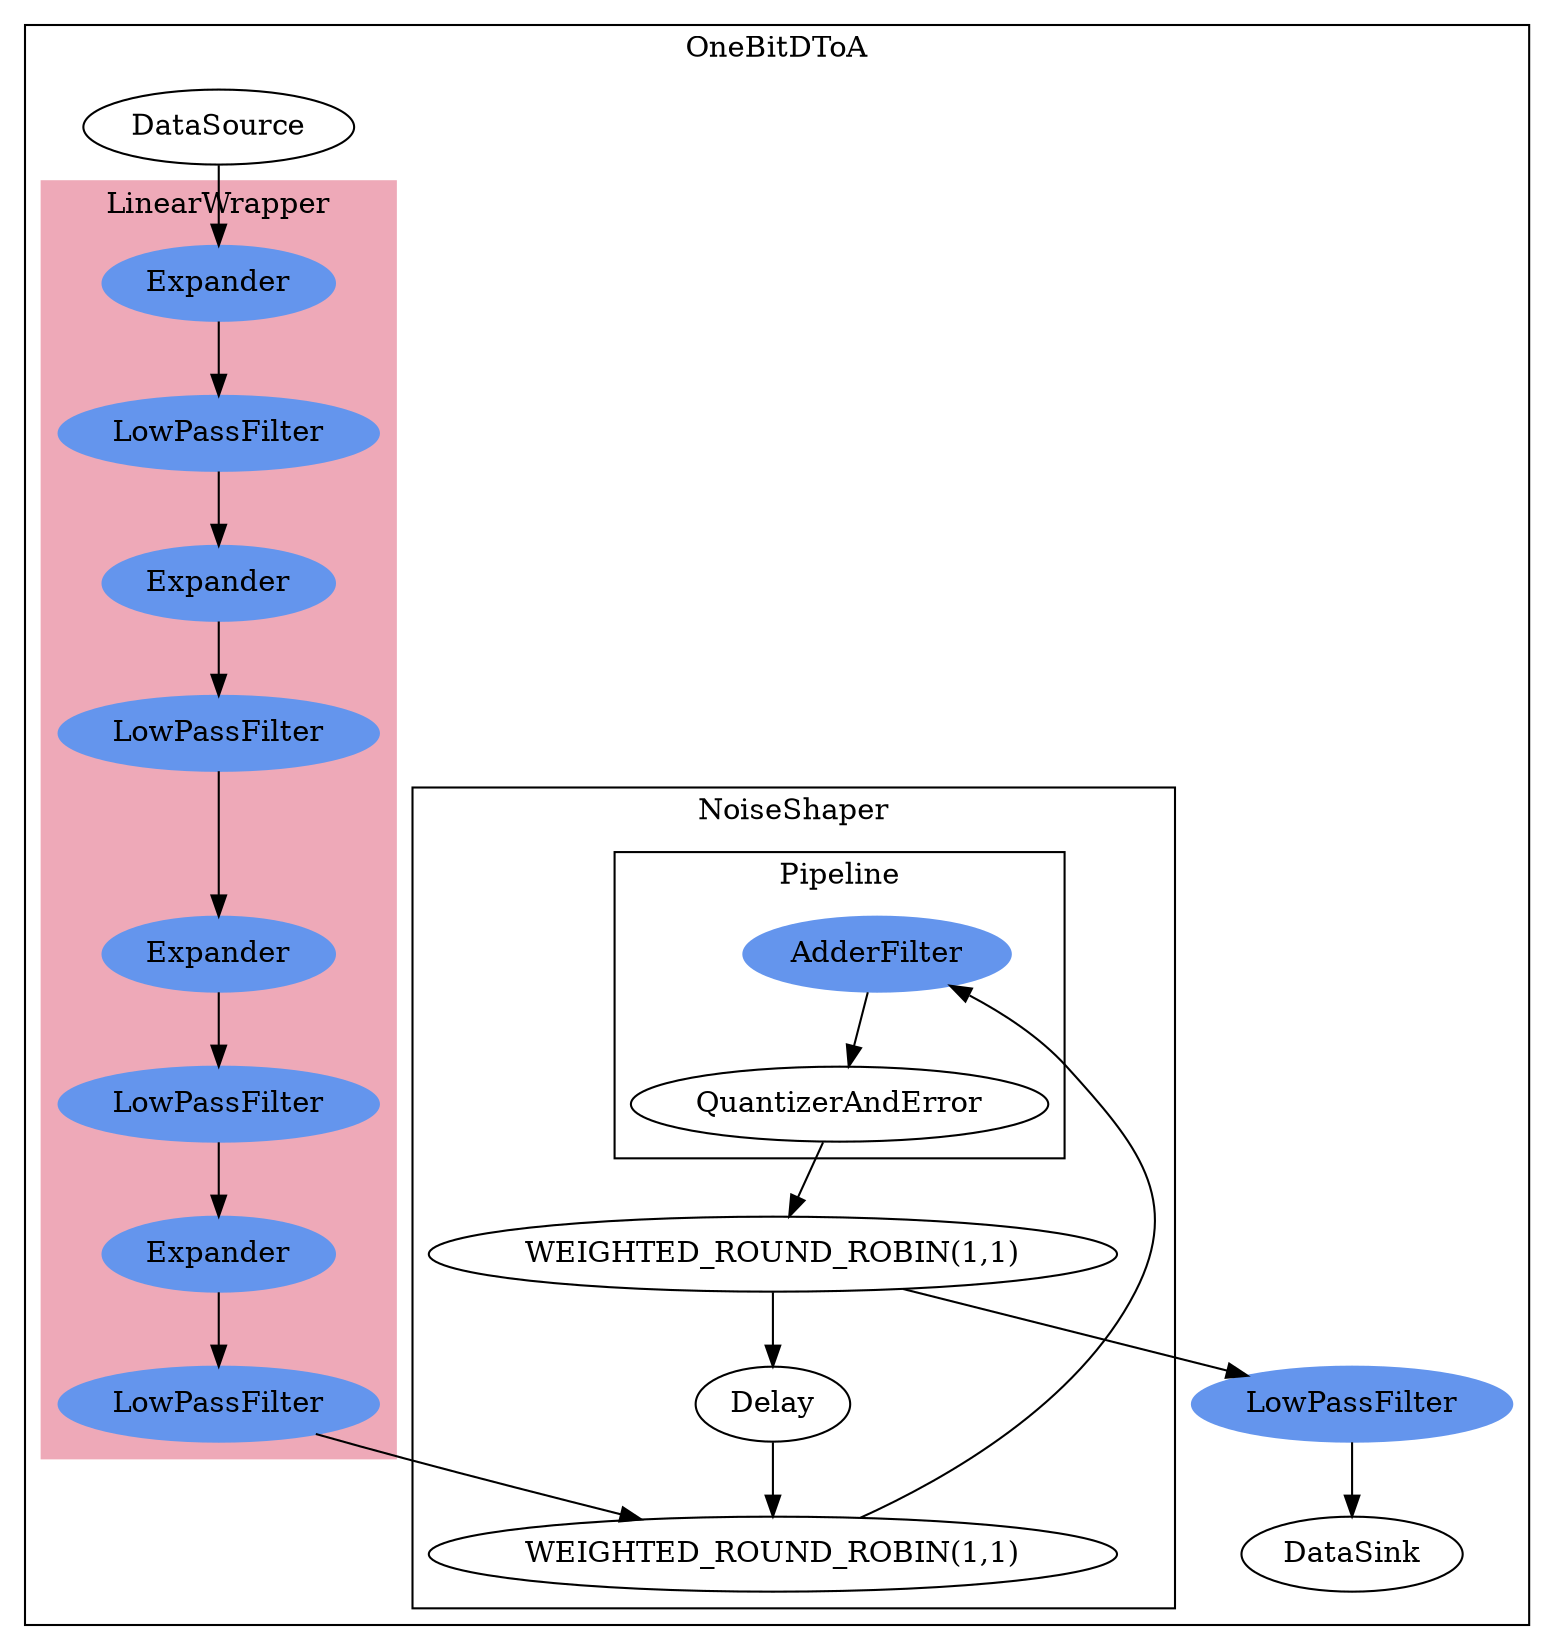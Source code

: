 digraph streamit {
subgraph cluster_node1 {
 label="OneBitDToA";
node2 [ label="DataSource" ]
subgraph cluster_node3 {
 color=pink2;
 style=filled;
 label="LinearWrapper\n";
node4 [ color=cornflowerblue, style=filled, label="Expander" ]
node5 [ color=cornflowerblue, style=filled, label="LowPassFilter" ]
node4 -> node5
node6 [ color=cornflowerblue, style=filled, label="Expander" ]
node5 -> node6
node7 [ color=cornflowerblue, style=filled, label="LowPassFilter" ]
node6 -> node7
node8 [ color=cornflowerblue, style=filled, label="Expander" ]
node7 -> node8
node9 [ color=cornflowerblue, style=filled, label="LowPassFilter" ]
node8 -> node9
node10 [ color=cornflowerblue, style=filled, label="Expander" ]
node9 -> node10
node11 [ color=cornflowerblue, style=filled, label="LowPassFilter" ]
node10 -> node11
}
node2 -> node4
subgraph cluster_node12 {
 label="NoiseShaper";
node13 [ label="WEIGHTED_ROUND_ROBIN(1,1)" ]
node14 [ label="WEIGHTED_ROUND_ROBIN(1,1)" ]
subgraph cluster_node15 {
 label="Pipeline";
node16 [ color=cornflowerblue, style=filled, label="AdderFilter" ]
node17 [ label="QuantizerAndError" ]
node16 -> node17
}
node13 -> node16
node17 -> node14
node18 [ label="Delay" ]
node14 -> node18
node18 -> node13
}
node11 -> node13
node19 [ color=cornflowerblue, style=filled, label="LowPassFilter" ]
node14 -> node19
node20 [ label="DataSink" ]
node19 -> node20
}
}
